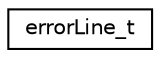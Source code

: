 digraph "Graphe hiérarchique des classes"
{
 // INTERACTIVE_SVG=YES
  edge [fontname="Helvetica",fontsize="10",labelfontname="Helvetica",labelfontsize="10"];
  node [fontname="Helvetica",fontsize="10",shape=record];
  rankdir="LR";
  Node0 [label="errorLine_t",height=0.2,width=0.4,color="black", fillcolor="white", style="filled",URL="$structerror_line__t.html",tooltip="Structure encapsulant les messages d&#39;erreurs sur décodage XML. "];
}
